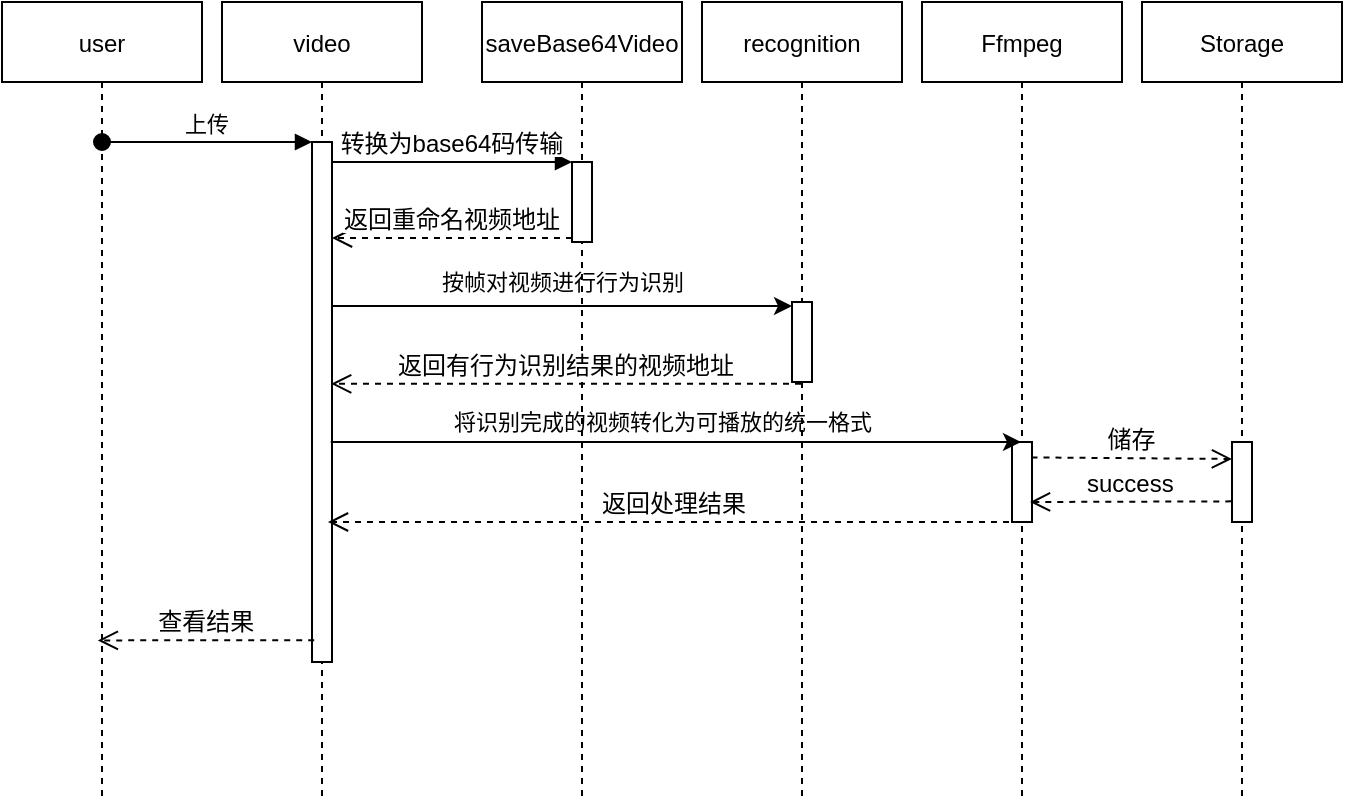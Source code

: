 <mxfile version="14.5.10" type="github">
  <diagram id="kgpKYQtTHZ0yAKxKKP6v" name="Page-1">
    <mxGraphModel dx="1119" dy="509" grid="0" gridSize="10" guides="1" tooltips="1" connect="1" arrows="1" fold="1" page="0" pageScale="1" pageWidth="850" pageHeight="1100" background="none" math="0" shadow="0">
      <root>
        <mxCell id="0" />
        <mxCell id="1" parent="0" />
        <mxCell id="3nuBFxr9cyL0pnOWT2aG-1" value="video" style="shape=umlLifeline;perimeter=lifelinePerimeter;container=1;collapsible=0;recursiveResize=0;rounded=0;shadow=0;strokeWidth=1;" parent="1" vertex="1">
          <mxGeometry x="50" y="80" width="100" height="400" as="geometry" />
        </mxCell>
        <mxCell id="3nuBFxr9cyL0pnOWT2aG-2" value="" style="points=[];perimeter=orthogonalPerimeter;rounded=0;shadow=0;strokeWidth=1;" parent="3nuBFxr9cyL0pnOWT2aG-1" vertex="1">
          <mxGeometry x="45" y="70" width="10" height="260" as="geometry" />
        </mxCell>
        <mxCell id="3nuBFxr9cyL0pnOWT2aG-5" value="saveBase64Video" style="shape=umlLifeline;perimeter=lifelinePerimeter;container=1;collapsible=0;recursiveResize=0;rounded=0;shadow=0;strokeWidth=1;" parent="1" vertex="1">
          <mxGeometry x="180" y="80" width="100" height="400" as="geometry" />
        </mxCell>
        <mxCell id="3nuBFxr9cyL0pnOWT2aG-6" value="" style="points=[];perimeter=orthogonalPerimeter;rounded=0;shadow=0;strokeWidth=1;" parent="3nuBFxr9cyL0pnOWT2aG-5" vertex="1">
          <mxGeometry x="45" y="80" width="10" height="40" as="geometry" />
        </mxCell>
        <mxCell id="3nuBFxr9cyL0pnOWT2aG-7" value="返回重命名视频地址" style="verticalAlign=bottom;endArrow=open;dashed=1;endSize=8;exitX=0;exitY=0.95;shadow=0;strokeWidth=1;fontSize=12;" parent="1" source="3nuBFxr9cyL0pnOWT2aG-6" target="3nuBFxr9cyL0pnOWT2aG-2" edge="1">
          <mxGeometry relative="1" as="geometry">
            <mxPoint x="275" y="236" as="targetPoint" />
          </mxGeometry>
        </mxCell>
        <mxCell id="3nuBFxr9cyL0pnOWT2aG-8" value="转换为base64码传输" style="verticalAlign=bottom;endArrow=block;entryX=0;entryY=0;shadow=0;strokeWidth=1;fontSize=12;" parent="1" source="3nuBFxr9cyL0pnOWT2aG-2" target="3nuBFxr9cyL0pnOWT2aG-6" edge="1">
          <mxGeometry relative="1" as="geometry">
            <mxPoint x="275" y="160" as="sourcePoint" />
          </mxGeometry>
        </mxCell>
        <mxCell id="_wDkyi0nOaDy0htp3lA6-4" value="recognition" style="shape=umlLifeline;perimeter=lifelinePerimeter;container=1;collapsible=0;recursiveResize=0;rounded=0;shadow=0;strokeWidth=1;" vertex="1" parent="1">
          <mxGeometry x="290" y="80" width="100" height="400" as="geometry" />
        </mxCell>
        <mxCell id="_wDkyi0nOaDy0htp3lA6-5" value="" style="points=[];perimeter=orthogonalPerimeter;rounded=0;shadow=0;strokeWidth=1;" vertex="1" parent="_wDkyi0nOaDy0htp3lA6-4">
          <mxGeometry x="45" y="150" width="10" height="40" as="geometry" />
        </mxCell>
        <mxCell id="_wDkyi0nOaDy0htp3lA6-6" value="user" style="shape=umlLifeline;perimeter=lifelinePerimeter;container=1;collapsible=0;recursiveResize=0;rounded=0;shadow=0;strokeWidth=1;" vertex="1" parent="1">
          <mxGeometry x="-60" y="80" width="100" height="400" as="geometry" />
        </mxCell>
        <mxCell id="3nuBFxr9cyL0pnOWT2aG-3" value="上传" style="verticalAlign=bottom;startArrow=oval;endArrow=block;startSize=8;shadow=0;strokeWidth=1;" parent="1" target="3nuBFxr9cyL0pnOWT2aG-2" edge="1" source="_wDkyi0nOaDy0htp3lA6-6">
          <mxGeometry relative="1" as="geometry">
            <mxPoint x="-10" y="150" as="sourcePoint" />
            <mxPoint x="90" y="150" as="targetPoint" />
            <Array as="points">
              <mxPoint x="35" y="150" />
            </Array>
          </mxGeometry>
        </mxCell>
        <mxCell id="_wDkyi0nOaDy0htp3lA6-9" value="" style="endArrow=classic;html=1;" edge="1" parent="1" target="_wDkyi0nOaDy0htp3lA6-5">
          <mxGeometry width="50" height="50" relative="1" as="geometry">
            <mxPoint x="105" y="232" as="sourcePoint" />
            <mxPoint x="320" y="260" as="targetPoint" />
          </mxGeometry>
        </mxCell>
        <mxCell id="_wDkyi0nOaDy0htp3lA6-12" value="&lt;font style=&quot;font-size: 11px&quot;&gt;按帧对视频进行行为识别&lt;/font&gt;" style="text;html=1;align=center;verticalAlign=middle;resizable=0;points=[];autosize=1;strokeColor=none;" vertex="1" parent="1">
          <mxGeometry x="145" y="210" width="150" height="20" as="geometry" />
        </mxCell>
        <mxCell id="_wDkyi0nOaDy0htp3lA6-14" value="返回有行为识别结果的视频地址" style="verticalAlign=bottom;endArrow=open;dashed=1;endSize=8;shadow=0;strokeWidth=1;fontSize=12;entryX=0.957;entryY=0.465;entryDx=0;entryDy=0;entryPerimeter=0;" edge="1" parent="1" source="_wDkyi0nOaDy0htp3lA6-4" target="3nuBFxr9cyL0pnOWT2aG-2">
          <mxGeometry relative="1" as="geometry">
            <mxPoint x="110" y="270" as="targetPoint" />
            <mxPoint x="230" y="270" as="sourcePoint" />
          </mxGeometry>
        </mxCell>
        <mxCell id="_wDkyi0nOaDy0htp3lA6-16" value="Ffmpeg" style="shape=umlLifeline;perimeter=lifelinePerimeter;container=1;collapsible=0;recursiveResize=0;rounded=0;shadow=0;strokeWidth=1;" vertex="1" parent="1">
          <mxGeometry x="400" y="80" width="100" height="400" as="geometry" />
        </mxCell>
        <mxCell id="_wDkyi0nOaDy0htp3lA6-17" value="" style="points=[];perimeter=orthogonalPerimeter;rounded=0;shadow=0;strokeWidth=1;" vertex="1" parent="_wDkyi0nOaDy0htp3lA6-16">
          <mxGeometry x="45" y="220" width="10" height="40" as="geometry" />
        </mxCell>
        <mxCell id="_wDkyi0nOaDy0htp3lA6-18" value="" style="endArrow=classic;html=1;exitX=0.937;exitY=0.577;exitDx=0;exitDy=0;exitPerimeter=0;" edge="1" parent="1" source="3nuBFxr9cyL0pnOWT2aG-2" target="_wDkyi0nOaDy0htp3lA6-16">
          <mxGeometry width="50" height="50" relative="1" as="geometry">
            <mxPoint x="110" y="300" as="sourcePoint" />
            <mxPoint x="332.85" y="300" as="targetPoint" />
          </mxGeometry>
        </mxCell>
        <mxCell id="_wDkyi0nOaDy0htp3lA6-19" value="&lt;span style=&quot;font-size: 11px&quot;&gt;将识别完成的视频转化为可播放的统一格式&lt;/span&gt;" style="text;html=1;align=center;verticalAlign=middle;resizable=0;points=[];autosize=1;strokeColor=none;" vertex="1" parent="1">
          <mxGeometry x="150" y="280" width="240" height="20" as="geometry" />
        </mxCell>
        <mxCell id="_wDkyi0nOaDy0htp3lA6-20" value="返回处理结果" style="verticalAlign=bottom;endArrow=open;dashed=1;endSize=8;shadow=0;strokeWidth=1;fontSize=12;" edge="1" parent="1" source="_wDkyi0nOaDy0htp3lA6-16">
          <mxGeometry relative="1" as="geometry">
            <mxPoint x="103" y="340" as="targetPoint" />
            <mxPoint x="337.35" y="340.12" as="sourcePoint" />
          </mxGeometry>
        </mxCell>
        <mxCell id="_wDkyi0nOaDy0htp3lA6-21" value="Storage" style="shape=umlLifeline;perimeter=lifelinePerimeter;container=1;collapsible=0;recursiveResize=0;rounded=0;shadow=0;strokeWidth=1;" vertex="1" parent="1">
          <mxGeometry x="510" y="80" width="100" height="400" as="geometry" />
        </mxCell>
        <mxCell id="_wDkyi0nOaDy0htp3lA6-22" value="" style="points=[];perimeter=orthogonalPerimeter;rounded=0;shadow=0;strokeWidth=1;" vertex="1" parent="_wDkyi0nOaDy0htp3lA6-21">
          <mxGeometry x="45" y="220" width="10" height="40" as="geometry" />
        </mxCell>
        <mxCell id="_wDkyi0nOaDy0htp3lA6-28" value="储存" style="verticalAlign=bottom;endArrow=open;dashed=1;endSize=8;shadow=0;strokeWidth=1;fontSize=12;exitX=0.975;exitY=0.193;exitDx=0;exitDy=0;exitPerimeter=0;entryX=-0.003;entryY=0.212;entryDx=0;entryDy=0;entryPerimeter=0;" edge="1" parent="1" source="_wDkyi0nOaDy0htp3lA6-17" target="_wDkyi0nOaDy0htp3lA6-22">
          <mxGeometry relative="1" as="geometry">
            <mxPoint x="550" y="308" as="targetPoint" />
            <mxPoint x="460" y="307" as="sourcePoint" />
          </mxGeometry>
        </mxCell>
        <mxCell id="_wDkyi0nOaDy0htp3lA6-30" value="success" style="verticalAlign=bottom;endArrow=open;dashed=1;endSize=8;shadow=0;strokeWidth=1;fontSize=12;exitX=-0.035;exitY=0.742;exitDx=0;exitDy=0;exitPerimeter=0;" edge="1" parent="1" source="_wDkyi0nOaDy0htp3lA6-22">
          <mxGeometry relative="1" as="geometry">
            <mxPoint x="454" y="330" as="targetPoint" />
            <mxPoint x="569.5" y="345.08" as="sourcePoint" />
          </mxGeometry>
        </mxCell>
        <mxCell id="_wDkyi0nOaDy0htp3lA6-31" value="查看结果" style="verticalAlign=bottom;endArrow=open;dashed=1;endSize=8;shadow=0;strokeWidth=1;fontSize=12;entryX=0.479;entryY=0.798;entryDx=0;entryDy=0;entryPerimeter=0;exitX=0.111;exitY=0.958;exitDx=0;exitDy=0;exitPerimeter=0;" edge="1" parent="1" source="3nuBFxr9cyL0pnOWT2aG-2" target="_wDkyi0nOaDy0htp3lA6-6">
          <mxGeometry relative="1" as="geometry">
            <mxPoint x="-12" y="410" as="targetPoint" />
            <mxPoint x="90" y="399" as="sourcePoint" />
          </mxGeometry>
        </mxCell>
      </root>
    </mxGraphModel>
  </diagram>
</mxfile>
